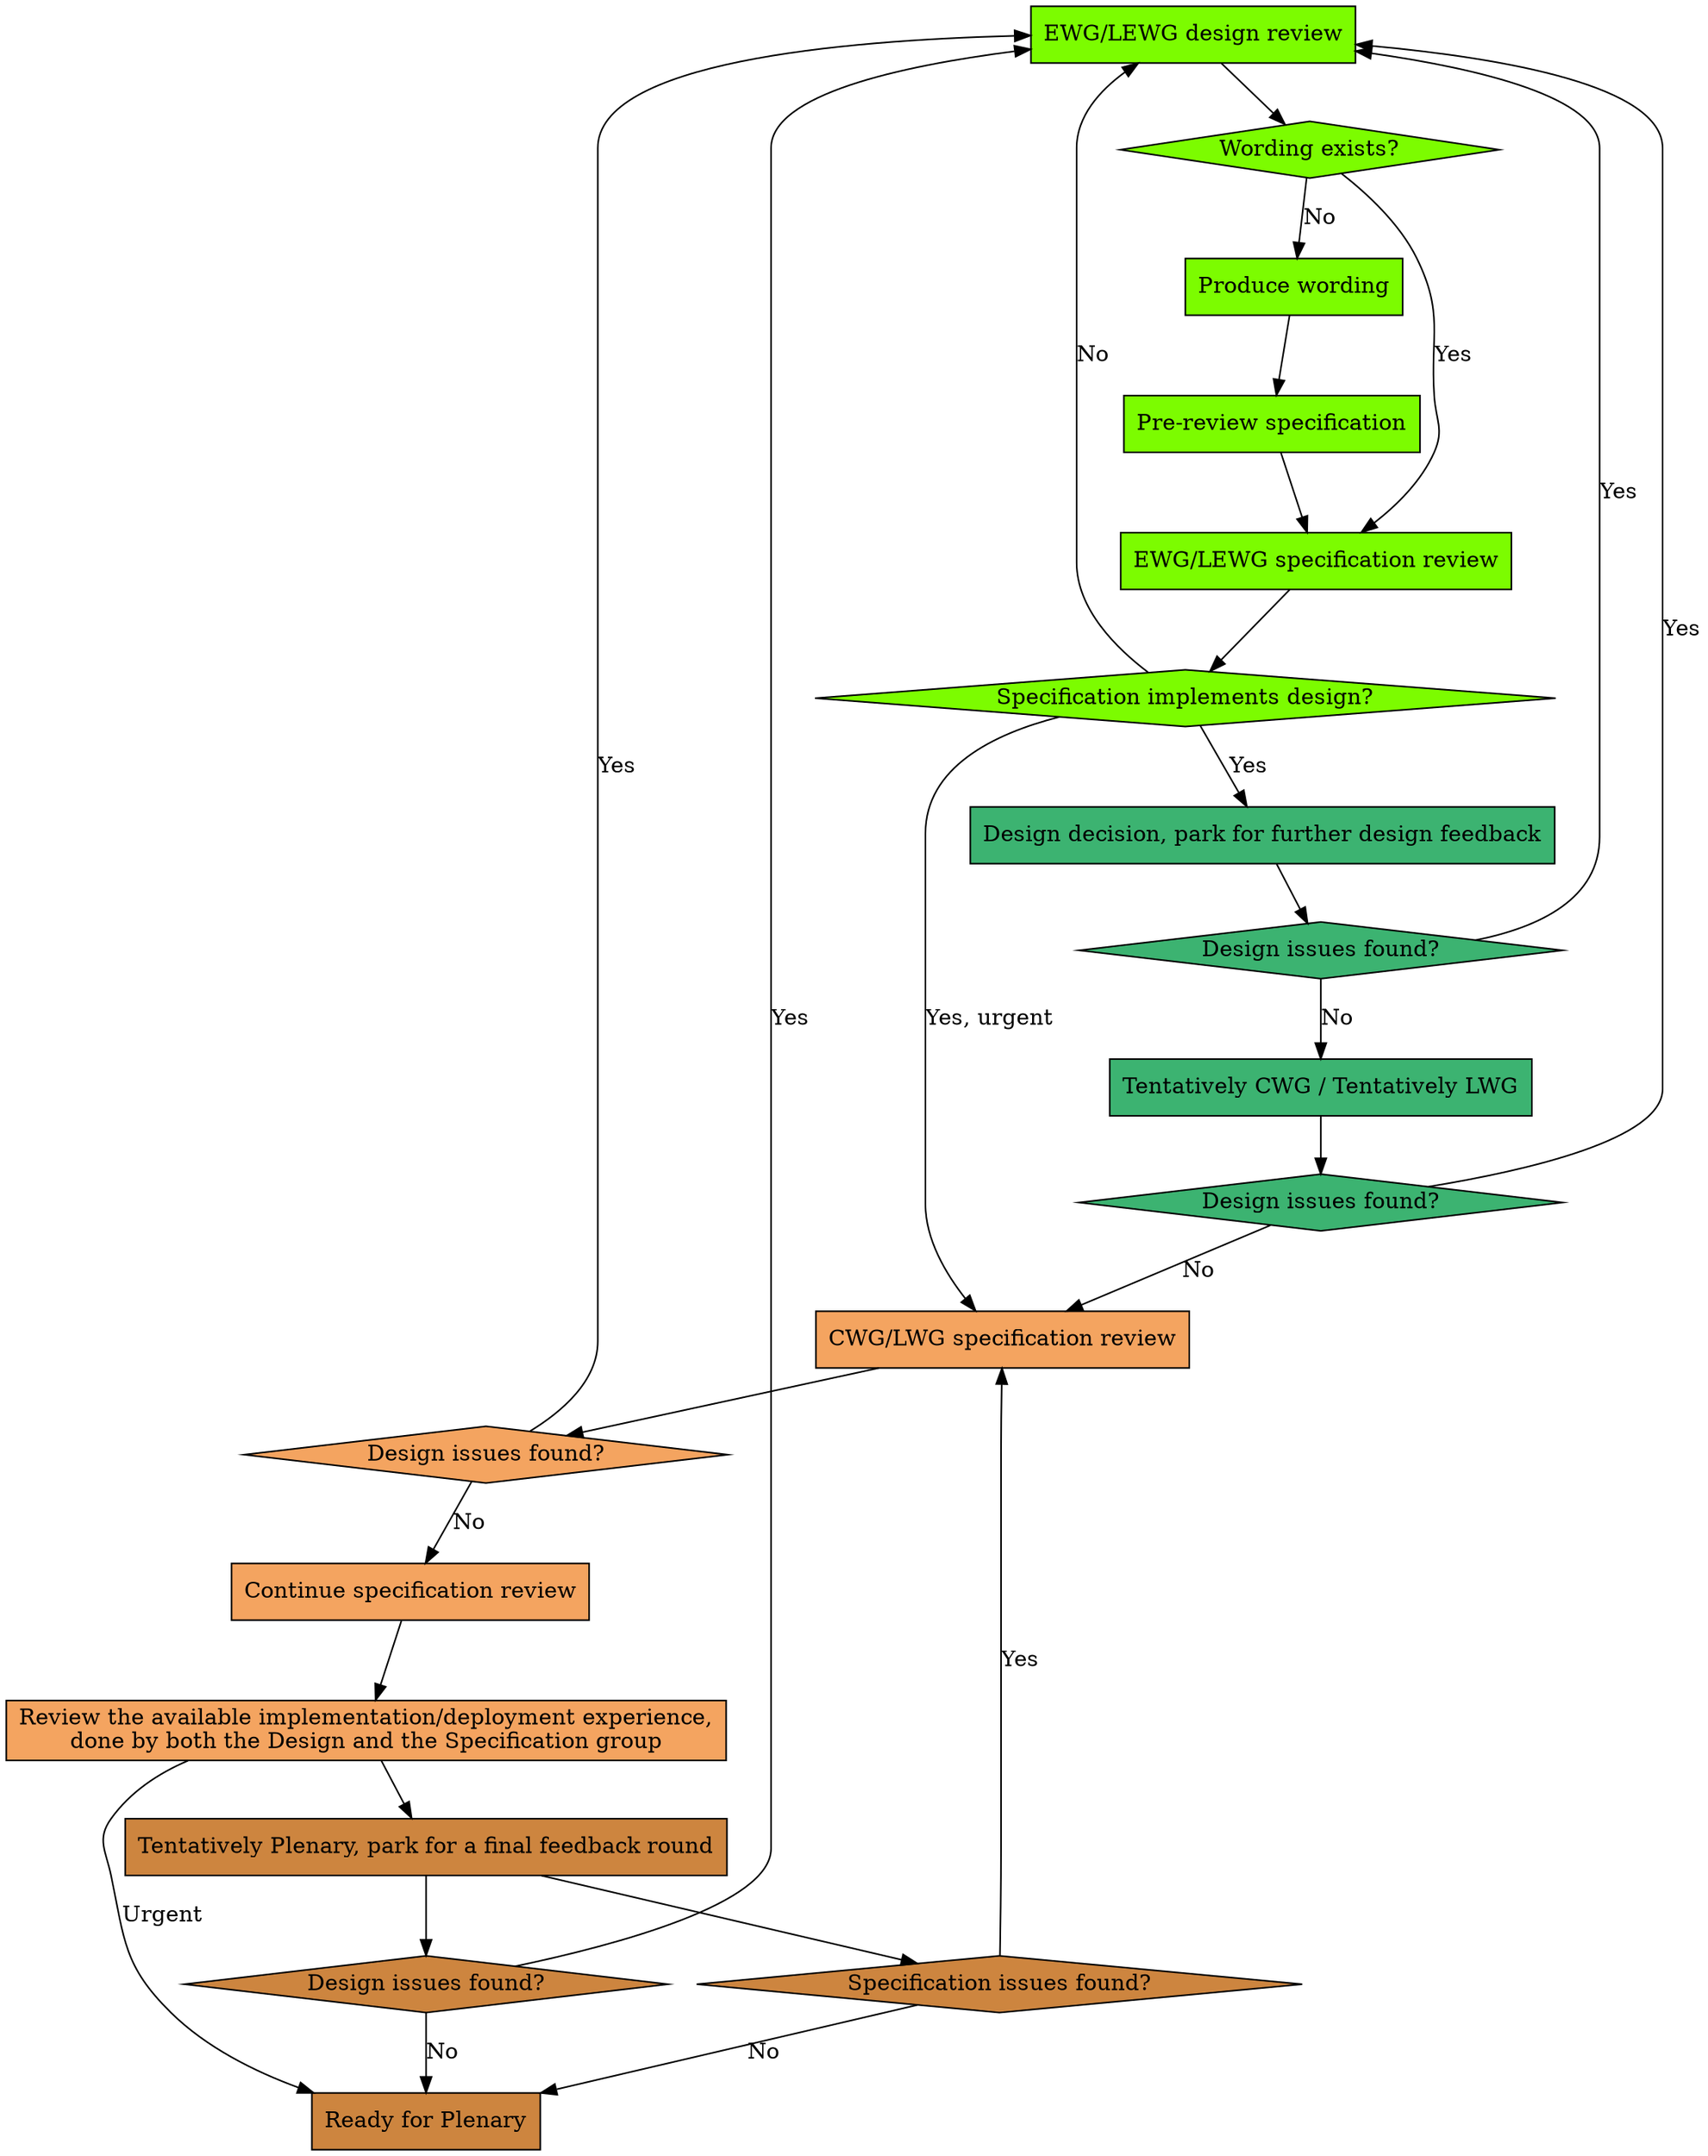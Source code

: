digraph test123 {
  design_review[shape=box, label="EWG/LEWG design review" style=filled fillcolor=lawngreen];

  wording_exists[label="Wording exists?", shape=diamond style=filled fillcolor=lawngreen];
  produce_wording[shape=box, label="Produce wording" style=filled fillcolor=lawngreen];
  pre_review_specification[shape=box, label="Pre-review specification" style=filled fillcolor=lawngreen];

  technical_design_review[shape=box, label="EWG/LEWG specification review" style=filled fillcolor=lawngreen];
  specification_implements_design[shape=diamond, label="Specification implements design?" style=filled fillcolor=lawngreen];

design_ready_for_decision[shape=box, label="Design decision, park for further design feedback" style=filled fillcolor=mediumseagreen];
  design_decision_issues_found[label="Design issues found?", shape=diamond style=filled fillcolor=mediumseagreen];
  design_tentatively_ready[shape=box, label="Tentatively CWG / Tentatively LWG" style=filled fillcolor=mediumseagreen];

  tr_issues_found[label="Design issues found?", shape=diamond style=filled fillcolor=mediumseagreen];
  
  technical_detail_review[shape=box, label="CWG/LWG specification review" style=filled fillcolor=sandybrown];
  
  issues_found[label="Design issues found?", shape=diamond style=filled fillcolor=sandybrown];
  continue_specification_review[shape=box, label="Continue specification review" style=filled fillcolor=sandybrown];
  review_implementation_deployment_experience[shape=box, label="Review the available implementation/deployment experience,\ndone by both the Design and the Specification group" style=filled fillcolor=sandybrown];
  specification_tentatively_ready[shape=box, label="Tentatively Plenary, park for a final feedback round" style=filled fillcolor=tan3];
  
  plenary_tr_issues_found[label="Design issues found?", shape=diamond style=filled fillcolor=tan3];
  plenary_tr_specification_issues_found[label="Specification issues found?", shape=diamond style=filled fillcolor=tan3];
  specification_ready[shape=box, label="Ready for Plenary" style=filled fillcolor=tan3];

design_review -> wording_exists
  wording_exists -> produce_wording[label="No"];
  produce_wording -> pre_review_specification;
  pre_review_specification -> technical_design_review;
  wording_exists -> technical_design_review[label="Yes"];
  technical_design_review -> specification_implements_design;
  specification_implements_design -> design_ready_for_decision[label="Yes"];
  design_ready_for_decision -> design_decision_issues_found;
  design_decision_issues_found -> design_review[label="Yes"];
  design_decision_issues_found -> design_tentatively_ready[label="No"];

specification_implements_design -> technical_detail_review[label="Yes, urgent"];
  design_tentatively_ready -> tr_issues_found;
  tr_issues_found -> design_review[label="Yes"];
  tr_issues_found -> technical_detail_review[label="No"];
  specification_implements_design -> design_review[label="No"];
  technical_detail_review -> issues_found;
  issues_found -> design_review[label="Yes"];
  issues_found -> continue_specification_review[label="No"];
  continue_specification_review -> review_implementation_deployment_experience;
  review_implementation_deployment_experience -> specification_tentatively_ready;
  review_implementation_deployment_experience -> specification_ready[label="Urgent"];
  specification_tentatively_ready -> plenary_tr_issues_found;
  specification_tentatively_ready -> plenary_tr_specification_issues_found;
  plenary_tr_issues_found -> design_review[label="Yes"];
  plenary_tr_issues_found -> specification_ready[label="No"];
  plenary_tr_specification_issues_found -> technical_detail_review[label="Yes"];
  plenary_tr_specification_issues_found -> specification_ready[label="No"];
}